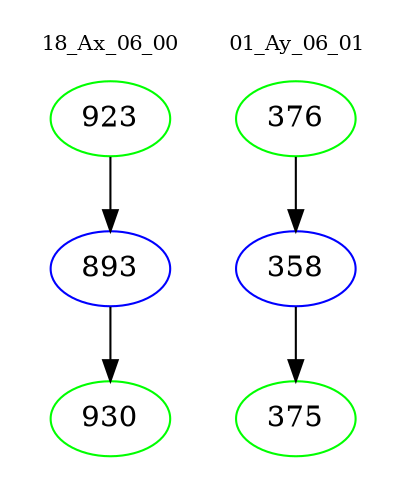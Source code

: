digraph{
subgraph cluster_0 {
color = white
label = "18_Ax_06_00";
fontsize=10;
T0_923 [label="923", color="green"]
T0_923 -> T0_893 [color="black"]
T0_893 [label="893", color="blue"]
T0_893 -> T0_930 [color="black"]
T0_930 [label="930", color="green"]
}
subgraph cluster_1 {
color = white
label = "01_Ay_06_01";
fontsize=10;
T1_376 [label="376", color="green"]
T1_376 -> T1_358 [color="black"]
T1_358 [label="358", color="blue"]
T1_358 -> T1_375 [color="black"]
T1_375 [label="375", color="green"]
}
}
